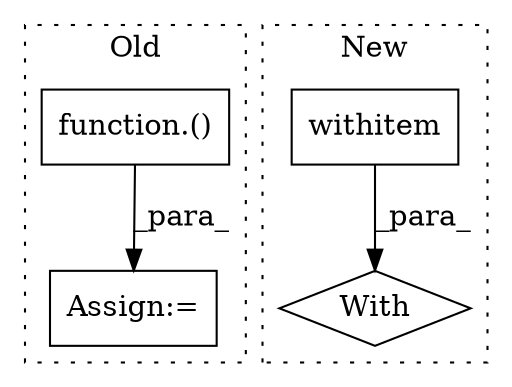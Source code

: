 digraph G {
subgraph cluster0 {
1 [label="function.()" a="75" s="1472,1514" l="28,16" shape="box"];
4 [label="Assign:=" a="68" s="1456" l="16" shape="box"];
label = "Old";
style="dotted";
}
subgraph cluster1 {
2 [label="With" a="39" s="2625,2636" l="5,29" shape="diamond"];
3 [label="withitem" a="49" s="2630" l="6" shape="box"];
label = "New";
style="dotted";
}
1 -> 4 [label="_para_"];
3 -> 2 [label="_para_"];
}